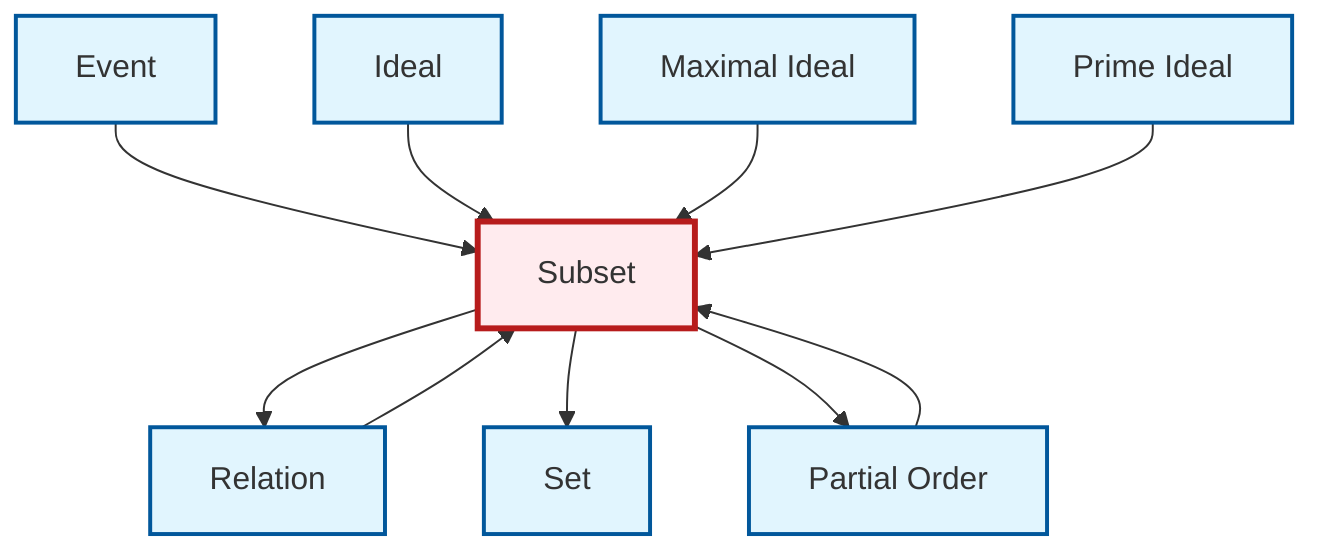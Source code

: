 graph TD
    classDef definition fill:#e1f5fe,stroke:#01579b,stroke-width:2px
    classDef theorem fill:#f3e5f5,stroke:#4a148c,stroke-width:2px
    classDef axiom fill:#fff3e0,stroke:#e65100,stroke-width:2px
    classDef example fill:#e8f5e9,stroke:#1b5e20,stroke-width:2px
    classDef current fill:#ffebee,stroke:#b71c1c,stroke-width:3px
    def-subset["Subset"]:::definition
    def-set["Set"]:::definition
    def-partial-order["Partial Order"]:::definition
    def-ideal["Ideal"]:::definition
    def-maximal-ideal["Maximal Ideal"]:::definition
    def-prime-ideal["Prime Ideal"]:::definition
    def-relation["Relation"]:::definition
    def-event["Event"]:::definition
    def-relation --> def-subset
    def-subset --> def-relation
    def-event --> def-subset
    def-partial-order --> def-subset
    def-ideal --> def-subset
    def-subset --> def-set
    def-maximal-ideal --> def-subset
    def-prime-ideal --> def-subset
    def-subset --> def-partial-order
    class def-subset current